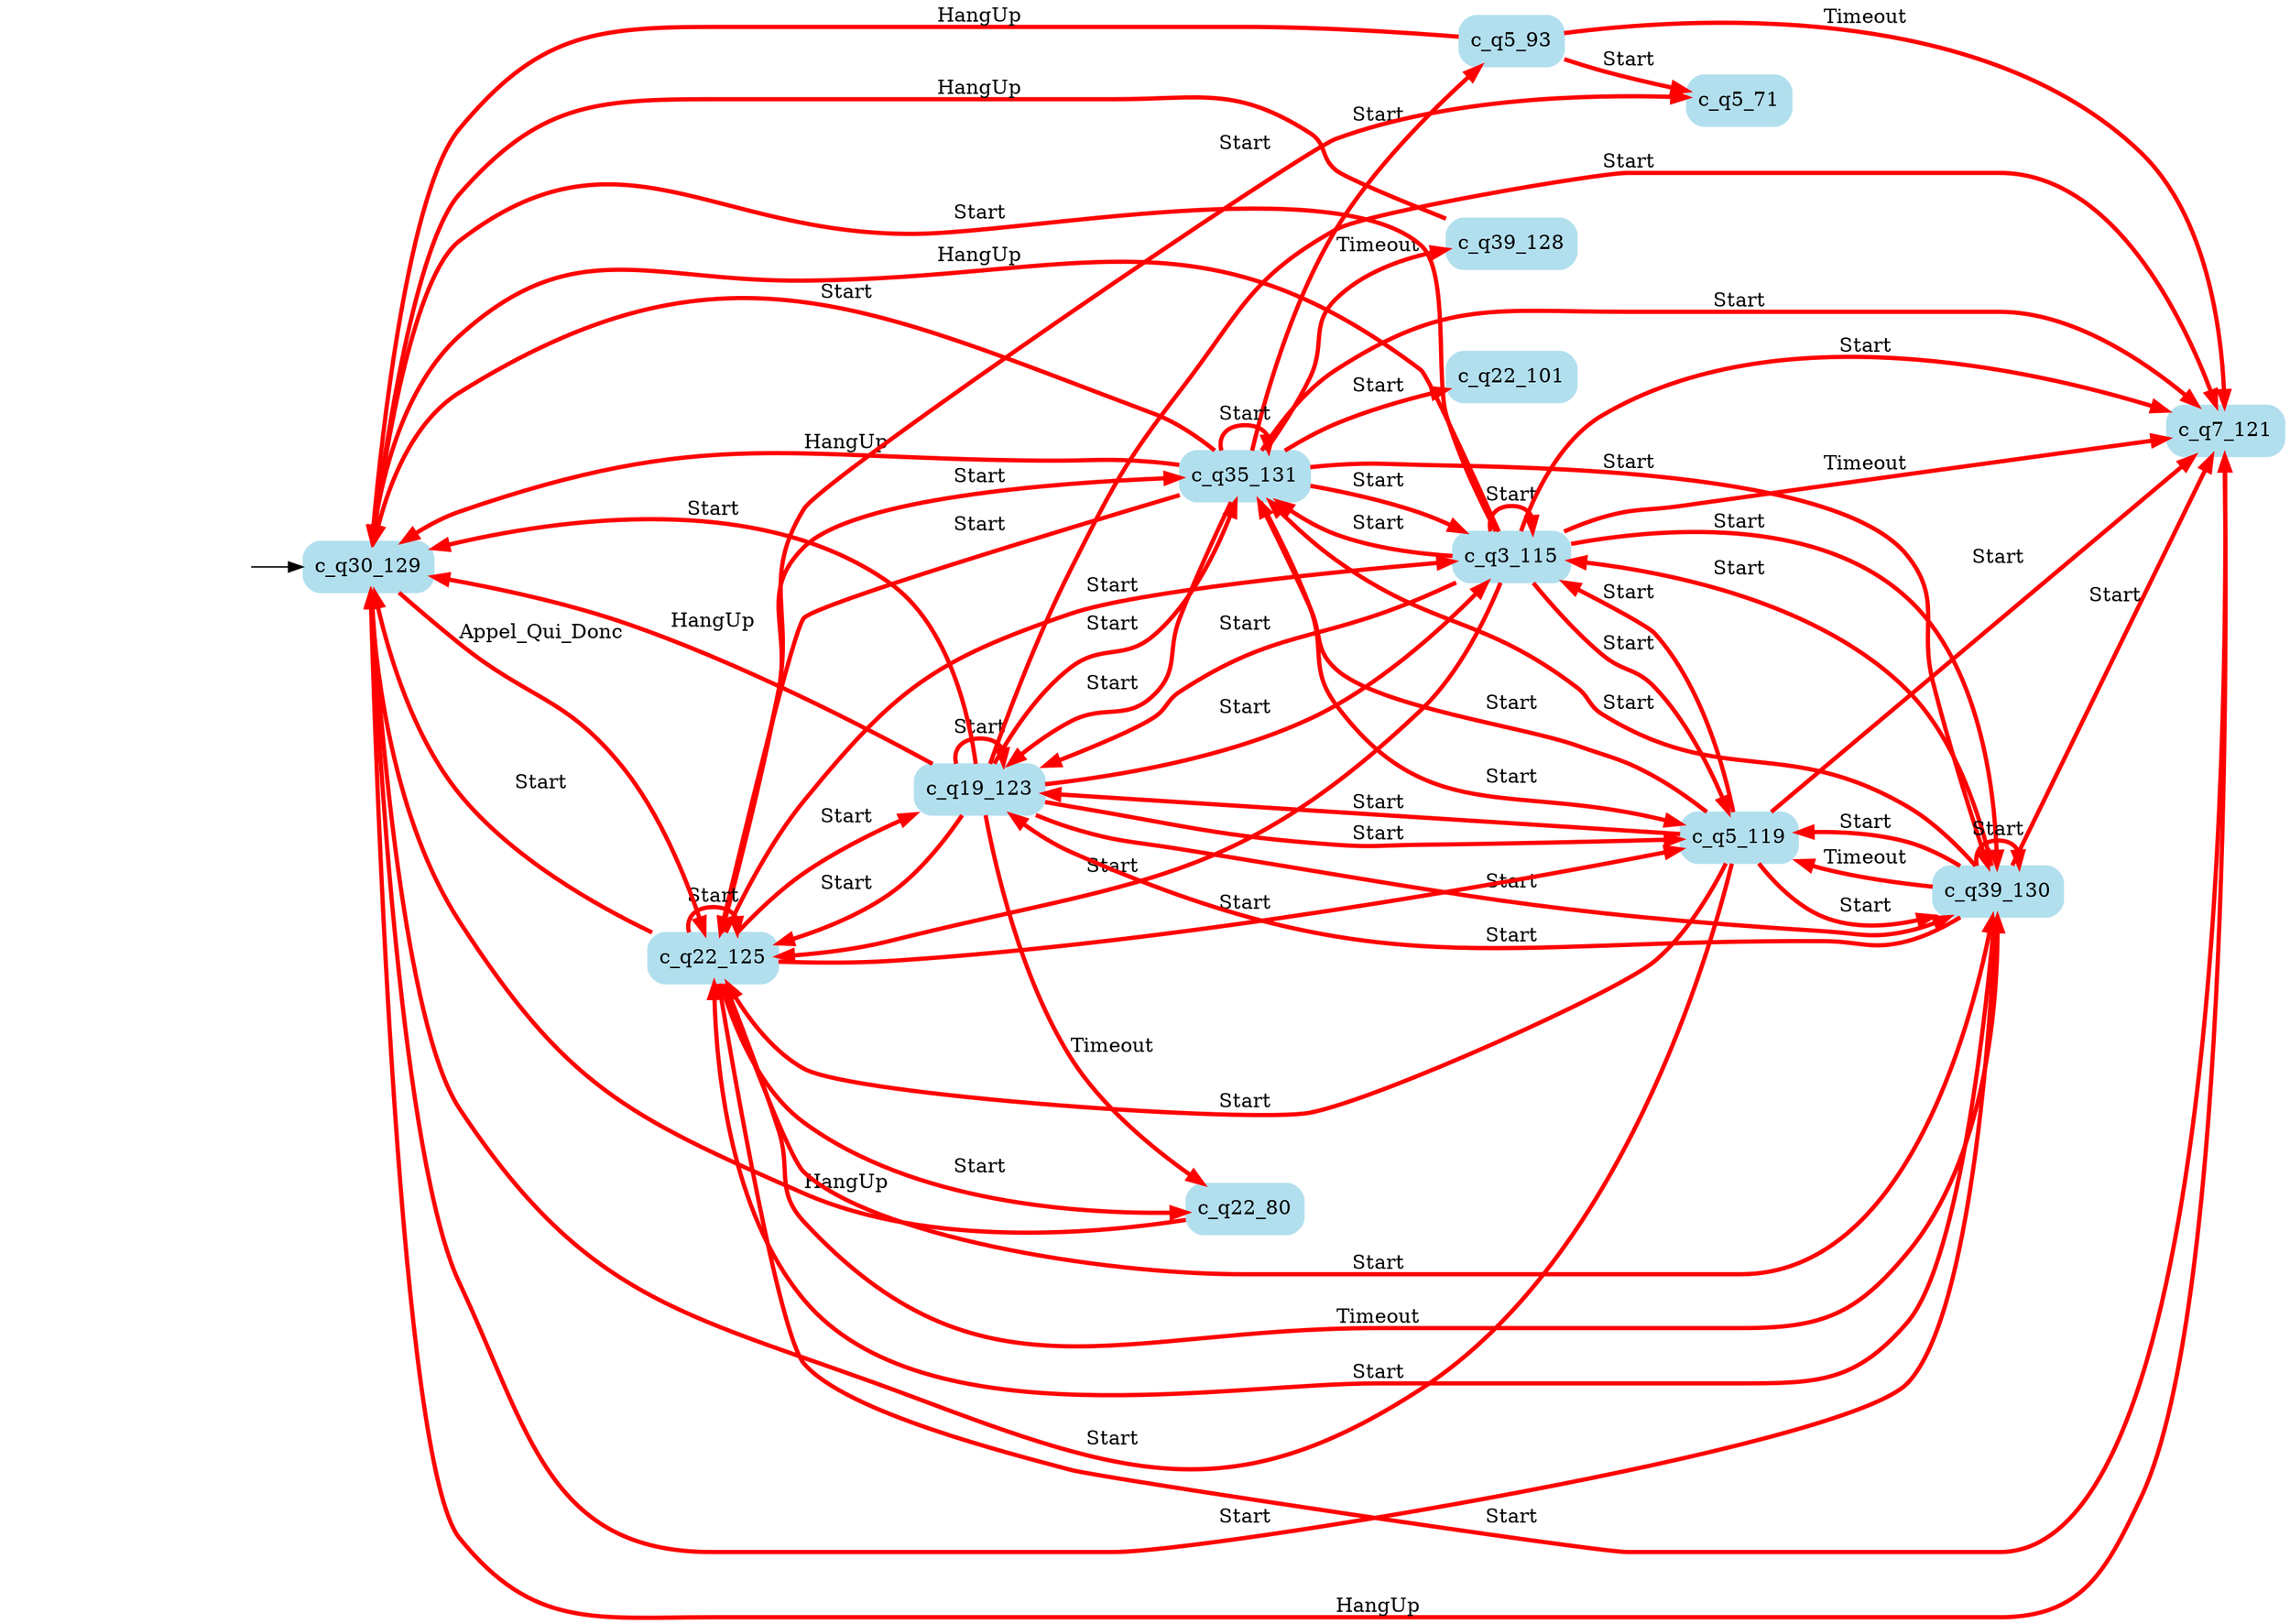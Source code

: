 digraph G {

	rankdir = LR;

	start_c_q30_129[style=invisible];

	node[shape=box, style="rounded, filled", color=lightblue2];

	c_q5_93[label="c_q5_93"];
	c_q5_71[label="c_q5_71"];
	c_q22_80[label="c_q22_80"];
	c_q39_128[label="c_q39_128"];
	c_q19_123[label="c_q19_123"];
	c_q35_131[label="c_q35_131"];
	c_q3_115[label="c_q3_115"];
	c_q22_125[label="c_q22_125"];
	c_q39_130[label="c_q39_130"];
	c_q22_101[label="c_q22_101"];
	c_q5_119[label="c_q5_119"];
	c_q7_121[label="c_q7_121"];
	c_q30_129[label="c_q30_129"];

	start_c_q30_129 -> c_q30_129;
	c_q30_129 -> c_q22_125[label="Appel_Qui_Donc", penwidth=3, color=red];
	c_q3_115 -> c_q3_115[label="Start", penwidth=3, color=red];
	c_q3_115 -> c_q5_119[label="Start", penwidth=3, color=red];
	c_q3_115 -> c_q7_121[label="Start", penwidth=3, color=red];
	c_q3_115 -> c_q7_121[label="Timeout", penwidth=3, color=red];
	c_q3_115 -> c_q19_123[label="Start", penwidth=3, color=red];
	c_q3_115 -> c_q22_125[label="Start", penwidth=3, color=red];
	c_q3_115 -> c_q30_129[label="Start", penwidth=3, color=red];
	c_q3_115 -> c_q30_129[label="HangUp", penwidth=3, color=red];
	c_q3_115 -> c_q35_131[label="Start", penwidth=3, color=red];
	c_q3_115 -> c_q39_130[label="Start", penwidth=3, color=red];
	c_q5_93 -> c_q5_71[label="Start", penwidth=3, color=red];
	c_q5_119 -> c_q3_115[label="Start", penwidth=3, color=red];
	c_q5_119 -> c_q7_121[label="Start", penwidth=3, color=red];
	c_q5_93 -> c_q7_121[label="Timeout", penwidth=3, color=red];
	c_q5_119 -> c_q19_123[label="Start", penwidth=3, color=red];
	c_q5_119 -> c_q22_125[label="Start", penwidth=3, color=red];
	c_q5_119 -> c_q30_129[label="Start", penwidth=3, color=red];
	c_q5_93 -> c_q30_129[label="HangUp", penwidth=3, color=red];
	c_q5_119 -> c_q35_131[label="Start", penwidth=3, color=red];
	c_q5_119 -> c_q39_130[label="Start", penwidth=3, color=red];
	c_q7_121 -> c_q30_129[label="HangUp", penwidth=3, color=red];
	c_q19_123 -> c_q19_123[label="Start", penwidth=3, color=red];
	c_q19_123 -> c_q3_115[label="Start", penwidth=3, color=red];
	c_q19_123 -> c_q5_119[label="Start", penwidth=3, color=red];
	c_q19_123 -> c_q7_121[label="Start", penwidth=3, color=red];
	c_q19_123 -> c_q22_125[label="Start", penwidth=3, color=red];
	c_q19_123 -> c_q22_80[label="Timeout", penwidth=3, color=red];
	c_q19_123 -> c_q30_129[label="Start", penwidth=3, color=red];
	c_q19_123 -> c_q30_129[label="HangUp", penwidth=3, color=red];
	c_q19_123 -> c_q35_131[label="Start", penwidth=3, color=red];
	c_q19_123 -> c_q39_130[label="Start", penwidth=3, color=red];
	c_q22_125 -> c_q22_80[label="Start", penwidth=3, color=red];
	c_q22_125 -> c_q22_125[label="Start", penwidth=3, color=red];
	c_q22_125 -> c_q3_115[label="Start", penwidth=3, color=red];
	c_q22_125 -> c_q5_71[label="Start", penwidth=3, color=red];
	c_q22_125 -> c_q5_119[label="Start", penwidth=3, color=red];
	c_q22_125 -> c_q7_121[label="Start", penwidth=3, color=red];
	c_q22_125 -> c_q19_123[label="Start", penwidth=3, color=red];
	c_q22_125 -> c_q30_129[label="Start", penwidth=3, color=red];
	c_q22_80 -> c_q30_129[label="HangUp", penwidth=3, color=red];
	c_q22_125 -> c_q35_131[label="Start", penwidth=3, color=red];
	c_q22_125 -> c_q39_130[label="Start", penwidth=3, color=red];
	c_q22_125 -> c_q39_130[label="Timeout", penwidth=3, color=red];
	c_q35_131 -> c_q35_131[label="Start", penwidth=3, color=red];
	c_q35_131 -> c_q3_115[label="Start", penwidth=3, color=red];
	c_q35_131 -> c_q5_93[label="Start", penwidth=3, color=red];
	c_q35_131 -> c_q5_119[label="Start", penwidth=3, color=red];
	c_q35_131 -> c_q7_121[label="Start", penwidth=3, color=red];
	c_q35_131 -> c_q19_123[label="Start", penwidth=3, color=red];
	c_q35_131 -> c_q22_101[label="Start", penwidth=3, color=red];
	c_q35_131 -> c_q22_125[label="Start", penwidth=3, color=red];
	c_q35_131 -> c_q30_129[label="Start", penwidth=3, color=red];
	c_q35_131 -> c_q30_129[label="HangUp", penwidth=3, color=red];
	c_q35_131 -> c_q39_130[label="Start", penwidth=3, color=red];
	c_q35_131 -> c_q39_128[label="Timeout", penwidth=3, color=red];
	c_q39_130 -> c_q39_130[label="Start", penwidth=3, color=red];
	c_q39_130 -> c_q3_115[label="Start", penwidth=3, color=red];
	c_q39_130 -> c_q5_119[label="Start", penwidth=3, color=red];
	c_q39_130 -> c_q5_119[label="Timeout", penwidth=3, color=red];
	c_q39_130 -> c_q7_121[label="Start", penwidth=3, color=red];
	c_q39_130 -> c_q19_123[label="Start", penwidth=3, color=red];
	c_q39_130 -> c_q22_125[label="Start", penwidth=3, color=red];
	c_q39_130 -> c_q30_129[label="Start", penwidth=3, color=red];
	c_q39_128 -> c_q30_129[label="HangUp", penwidth=3, color=red];
	c_q39_130 -> c_q35_131[label="Start", penwidth=3, color=red];

}